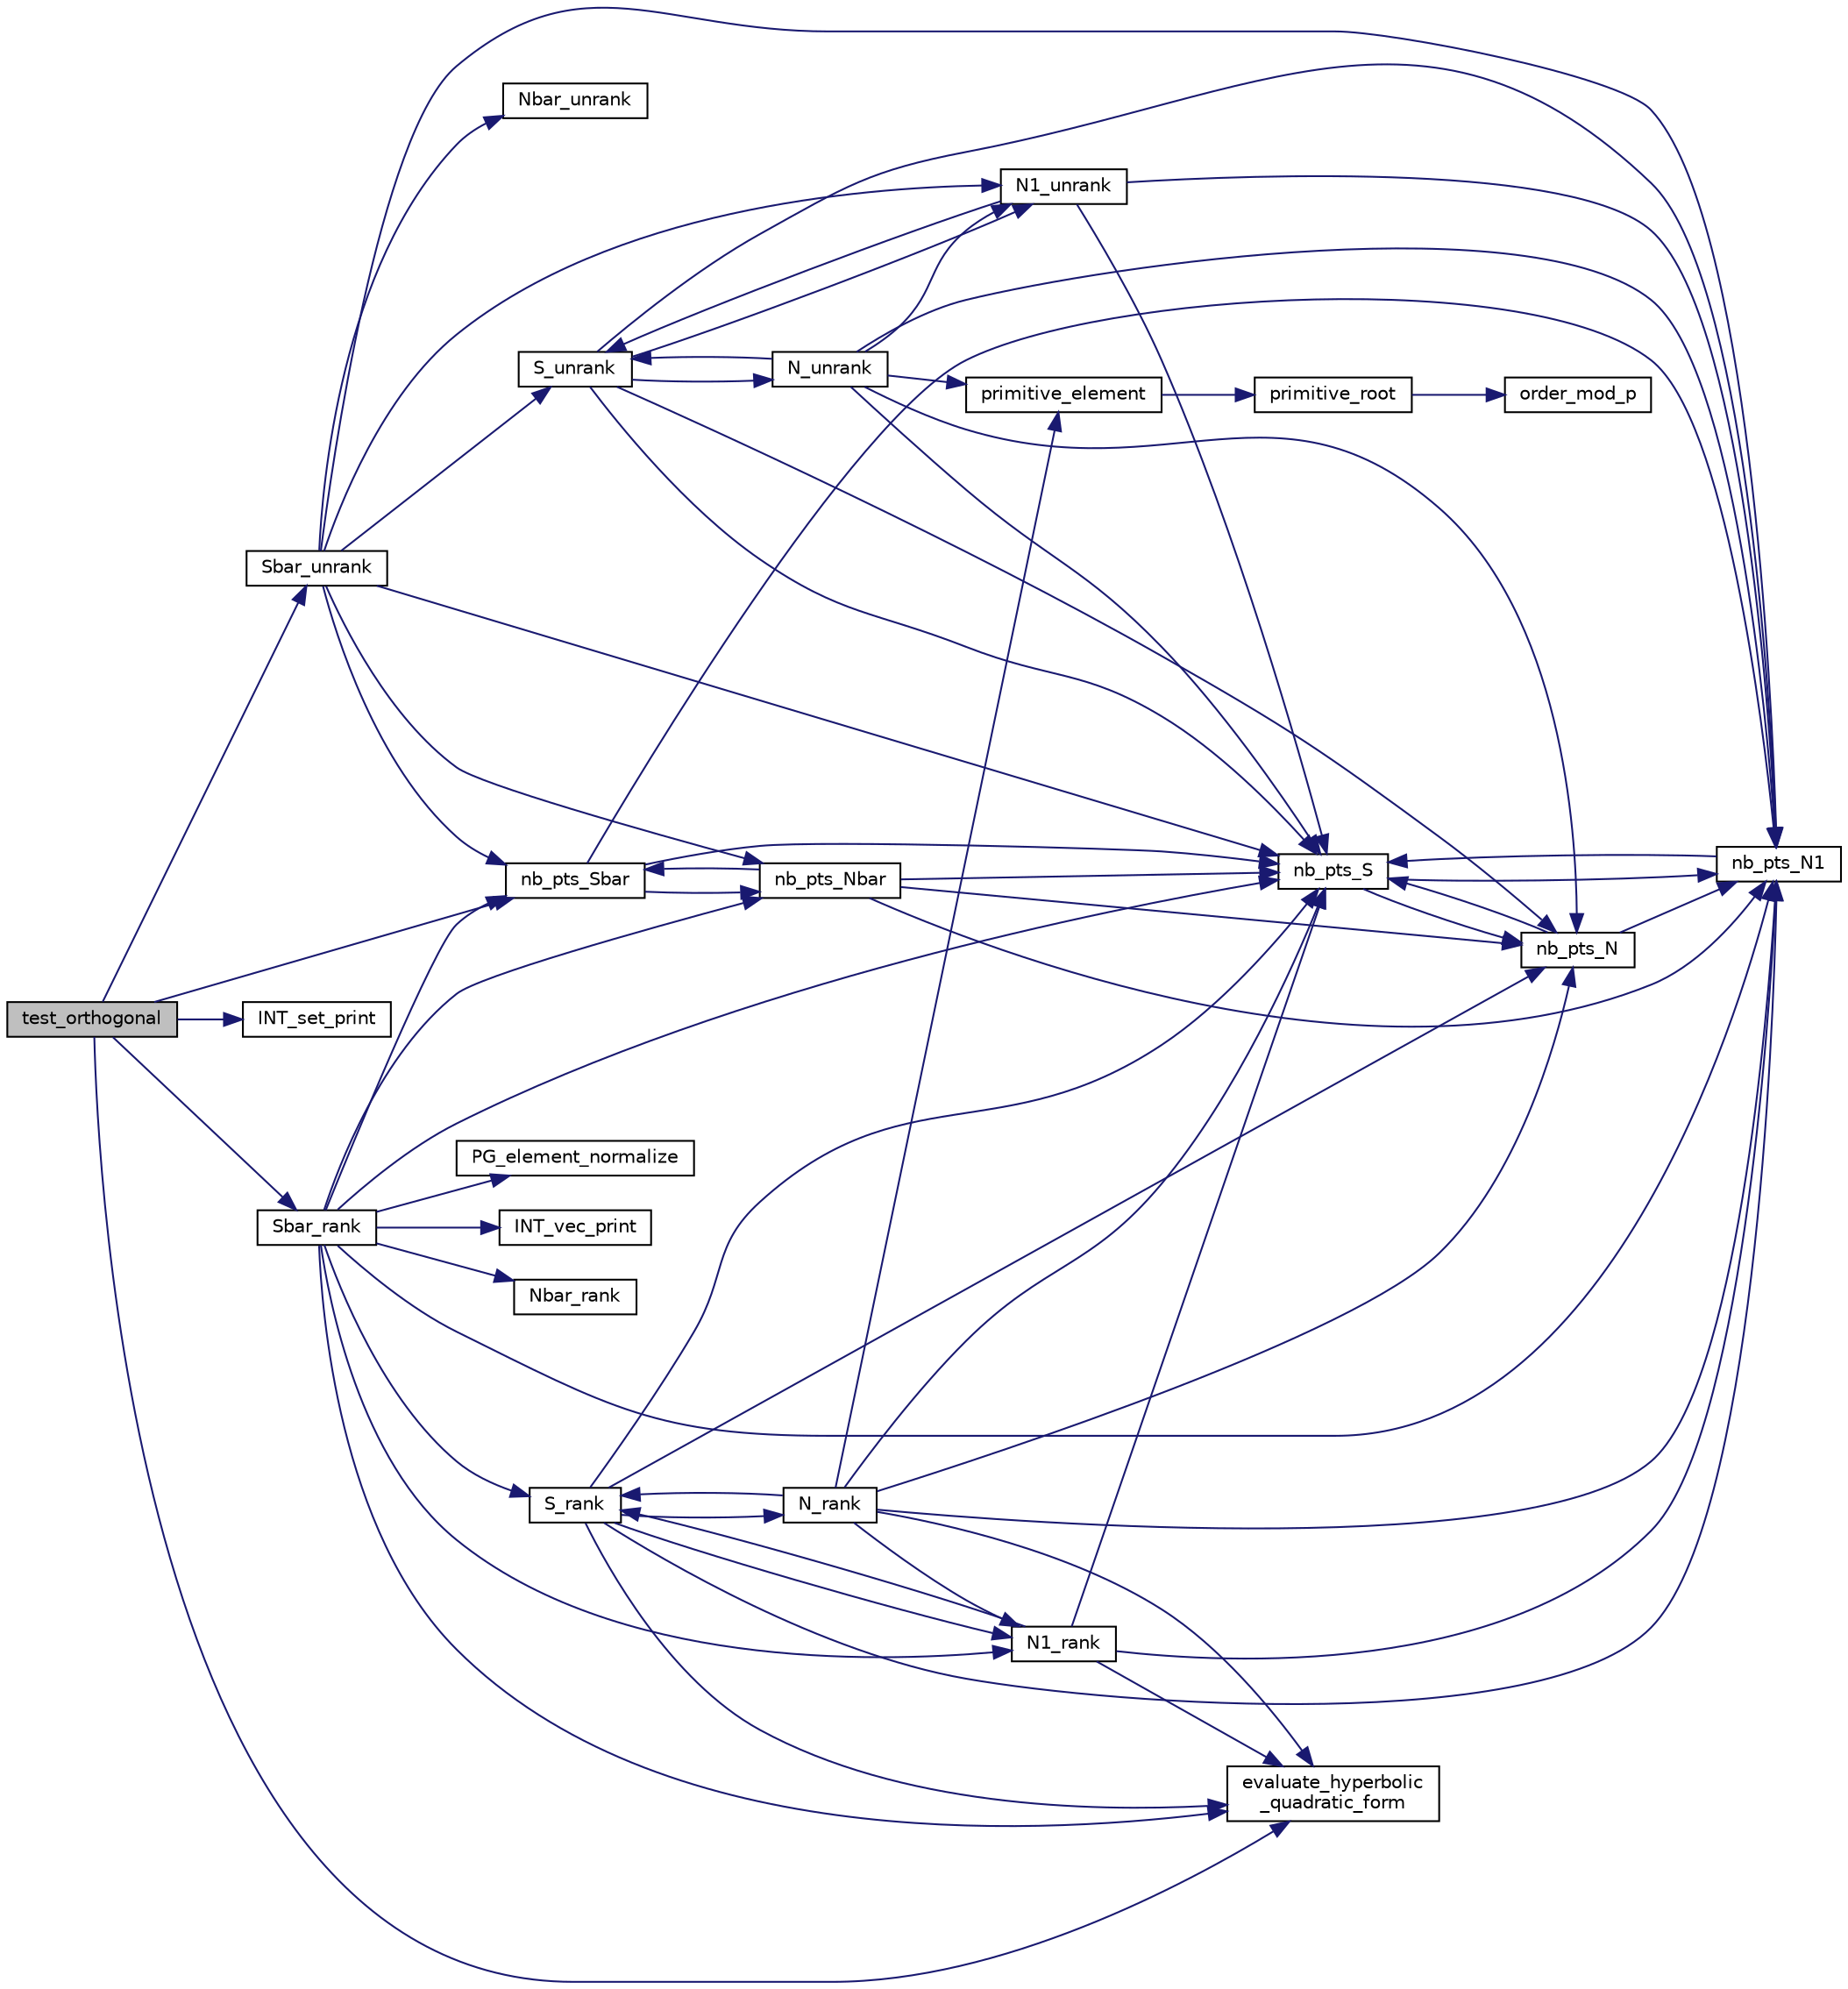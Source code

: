 digraph "test_orthogonal"
{
  edge [fontname="Helvetica",fontsize="10",labelfontname="Helvetica",labelfontsize="10"];
  node [fontname="Helvetica",fontsize="10",shape=record];
  rankdir="LR";
  Node21986 [label="test_orthogonal",height=0.2,width=0.4,color="black", fillcolor="grey75", style="filled", fontcolor="black"];
  Node21986 -> Node21987 [color="midnightblue",fontsize="10",style="solid",fontname="Helvetica"];
  Node21987 [label="nb_pts_Sbar",height=0.2,width=0.4,color="black", fillcolor="white", style="filled",URL="$db/da0/lib_2foundations_2geometry_2orthogonal__points_8_c.html#a986dda26505c9934c771578b084f67cc"];
  Node21987 -> Node21988 [color="midnightblue",fontsize="10",style="solid",fontname="Helvetica"];
  Node21988 [label="nb_pts_S",height=0.2,width=0.4,color="black", fillcolor="white", style="filled",URL="$db/da0/lib_2foundations_2geometry_2orthogonal__points_8_c.html#a9bc3dec6e722644d182738102c3e04f3"];
  Node21988 -> Node21989 [color="midnightblue",fontsize="10",style="solid",fontname="Helvetica"];
  Node21989 [label="nb_pts_N",height=0.2,width=0.4,color="black", fillcolor="white", style="filled",URL="$db/da0/lib_2foundations_2geometry_2orthogonal__points_8_c.html#a93e16898c27b1d1c0a6405a7b0615ba6"];
  Node21989 -> Node21988 [color="midnightblue",fontsize="10",style="solid",fontname="Helvetica"];
  Node21989 -> Node21990 [color="midnightblue",fontsize="10",style="solid",fontname="Helvetica"];
  Node21990 [label="nb_pts_N1",height=0.2,width=0.4,color="black", fillcolor="white", style="filled",URL="$db/da0/lib_2foundations_2geometry_2orthogonal__points_8_c.html#ae0f2e1c76523db67b4ec9629ccc35bc6"];
  Node21990 -> Node21988 [color="midnightblue",fontsize="10",style="solid",fontname="Helvetica"];
  Node21988 -> Node21990 [color="midnightblue",fontsize="10",style="solid",fontname="Helvetica"];
  Node21987 -> Node21991 [color="midnightblue",fontsize="10",style="solid",fontname="Helvetica"];
  Node21991 [label="nb_pts_Nbar",height=0.2,width=0.4,color="black", fillcolor="white", style="filled",URL="$db/da0/lib_2foundations_2geometry_2orthogonal__points_8_c.html#a51b4684a176c6841fd3cd6c34c684c2c"];
  Node21991 -> Node21987 [color="midnightblue",fontsize="10",style="solid",fontname="Helvetica"];
  Node21991 -> Node21989 [color="midnightblue",fontsize="10",style="solid",fontname="Helvetica"];
  Node21991 -> Node21988 [color="midnightblue",fontsize="10",style="solid",fontname="Helvetica"];
  Node21991 -> Node21990 [color="midnightblue",fontsize="10",style="solid",fontname="Helvetica"];
  Node21987 -> Node21990 [color="midnightblue",fontsize="10",style="solid",fontname="Helvetica"];
  Node21986 -> Node21992 [color="midnightblue",fontsize="10",style="solid",fontname="Helvetica"];
  Node21992 [label="Sbar_unrank",height=0.2,width=0.4,color="black", fillcolor="white", style="filled",URL="$db/da0/lib_2foundations_2geometry_2orthogonal__points_8_c.html#a65d9b9ccfff12dd92f4f4e8360701c98"];
  Node21992 -> Node21987 [color="midnightblue",fontsize="10",style="solid",fontname="Helvetica"];
  Node21992 -> Node21988 [color="midnightblue",fontsize="10",style="solid",fontname="Helvetica"];
  Node21992 -> Node21993 [color="midnightblue",fontsize="10",style="solid",fontname="Helvetica"];
  Node21993 [label="S_unrank",height=0.2,width=0.4,color="black", fillcolor="white", style="filled",URL="$db/da0/lib_2foundations_2geometry_2orthogonal__points_8_c.html#a18964a35af25f1b4a85f4eaeb1543d92"];
  Node21993 -> Node21988 [color="midnightblue",fontsize="10",style="solid",fontname="Helvetica"];
  Node21993 -> Node21989 [color="midnightblue",fontsize="10",style="solid",fontname="Helvetica"];
  Node21993 -> Node21990 [color="midnightblue",fontsize="10",style="solid",fontname="Helvetica"];
  Node21993 -> Node21994 [color="midnightblue",fontsize="10",style="solid",fontname="Helvetica"];
  Node21994 [label="N_unrank",height=0.2,width=0.4,color="black", fillcolor="white", style="filled",URL="$db/da0/lib_2foundations_2geometry_2orthogonal__points_8_c.html#ab79724bd19da3bc1b383550113f9d7aa"];
  Node21994 -> Node21988 [color="midnightblue",fontsize="10",style="solid",fontname="Helvetica"];
  Node21994 -> Node21989 [color="midnightblue",fontsize="10",style="solid",fontname="Helvetica"];
  Node21994 -> Node21993 [color="midnightblue",fontsize="10",style="solid",fontname="Helvetica"];
  Node21994 -> Node21990 [color="midnightblue",fontsize="10",style="solid",fontname="Helvetica"];
  Node21994 -> Node21995 [color="midnightblue",fontsize="10",style="solid",fontname="Helvetica"];
  Node21995 [label="N1_unrank",height=0.2,width=0.4,color="black", fillcolor="white", style="filled",URL="$db/da0/lib_2foundations_2geometry_2orthogonal__points_8_c.html#aa9427e27f7f207c1baff3a34cc5d78cf"];
  Node21995 -> Node21988 [color="midnightblue",fontsize="10",style="solid",fontname="Helvetica"];
  Node21995 -> Node21990 [color="midnightblue",fontsize="10",style="solid",fontname="Helvetica"];
  Node21995 -> Node21993 [color="midnightblue",fontsize="10",style="solid",fontname="Helvetica"];
  Node21994 -> Node21996 [color="midnightblue",fontsize="10",style="solid",fontname="Helvetica"];
  Node21996 [label="primitive_element",height=0.2,width=0.4,color="black", fillcolor="white", style="filled",URL="$db/da0/lib_2foundations_2geometry_2orthogonal__points_8_c.html#a97350390ec02c8cd9f54751708e28768"];
  Node21996 -> Node21997 [color="midnightblue",fontsize="10",style="solid",fontname="Helvetica"];
  Node21997 [label="primitive_root",height=0.2,width=0.4,color="black", fillcolor="white", style="filled",URL="$de/dc5/algebra__and__number__theory_8h.html#a0b6f7619d12ff2c4e60b852b820b0972"];
  Node21997 -> Node21998 [color="midnightblue",fontsize="10",style="solid",fontname="Helvetica"];
  Node21998 [label="order_mod_p",height=0.2,width=0.4,color="black", fillcolor="white", style="filled",URL="$df/dda/number__theory_8_c.html#aa38aa7e68ab81726a4462995135456b2"];
  Node21993 -> Node21995 [color="midnightblue",fontsize="10",style="solid",fontname="Helvetica"];
  Node21992 -> Node21991 [color="midnightblue",fontsize="10",style="solid",fontname="Helvetica"];
  Node21992 -> Node21990 [color="midnightblue",fontsize="10",style="solid",fontname="Helvetica"];
  Node21992 -> Node21999 [color="midnightblue",fontsize="10",style="solid",fontname="Helvetica"];
  Node21999 [label="Nbar_unrank",height=0.2,width=0.4,color="black", fillcolor="white", style="filled",URL="$db/da0/lib_2foundations_2geometry_2orthogonal__points_8_c.html#ad641d8fb061c898a2c18266e263fb278"];
  Node21992 -> Node21995 [color="midnightblue",fontsize="10",style="solid",fontname="Helvetica"];
  Node21986 -> Node22000 [color="midnightblue",fontsize="10",style="solid",fontname="Helvetica"];
  Node22000 [label="INT_set_print",height=0.2,width=0.4,color="black", fillcolor="white", style="filled",URL="$df/dbf/sajeeb_8_c.html#a97614645ec11df30e0e896367f91ffd9"];
  Node21986 -> Node22001 [color="midnightblue",fontsize="10",style="solid",fontname="Helvetica"];
  Node22001 [label="evaluate_hyperbolic\l_quadratic_form",height=0.2,width=0.4,color="black", fillcolor="white", style="filled",URL="$db/da0/lib_2foundations_2geometry_2orthogonal__points_8_c.html#a5f2c422dc24d5720e7a1b36a794ba65a"];
  Node21986 -> Node22002 [color="midnightblue",fontsize="10",style="solid",fontname="Helvetica"];
  Node22002 [label="Sbar_rank",height=0.2,width=0.4,color="black", fillcolor="white", style="filled",URL="$db/da0/lib_2foundations_2geometry_2orthogonal__points_8_c.html#a9f987613e1f3dd623ce4032443a5a4a3"];
  Node22002 -> Node22003 [color="midnightblue",fontsize="10",style="solid",fontname="Helvetica"];
  Node22003 [label="PG_element_normalize",height=0.2,width=0.4,color="black", fillcolor="white", style="filled",URL="$d4/d67/geometry_8h.html#a5a4c3c1158bad6bab0d786c616bd0996"];
  Node22002 -> Node22004 [color="midnightblue",fontsize="10",style="solid",fontname="Helvetica"];
  Node22004 [label="INT_vec_print",height=0.2,width=0.4,color="black", fillcolor="white", style="filled",URL="$df/dbf/sajeeb_8_c.html#a79a5901af0b47dd0d694109543c027fe"];
  Node22002 -> Node21987 [color="midnightblue",fontsize="10",style="solid",fontname="Helvetica"];
  Node22002 -> Node21988 [color="midnightblue",fontsize="10",style="solid",fontname="Helvetica"];
  Node22002 -> Node22005 [color="midnightblue",fontsize="10",style="solid",fontname="Helvetica"];
  Node22005 [label="S_rank",height=0.2,width=0.4,color="black", fillcolor="white", style="filled",URL="$db/da0/lib_2foundations_2geometry_2orthogonal__points_8_c.html#a3a31f4ab7622dfd1d56e995cee509faa"];
  Node22005 -> Node21988 [color="midnightblue",fontsize="10",style="solid",fontname="Helvetica"];
  Node22005 -> Node21989 [color="midnightblue",fontsize="10",style="solid",fontname="Helvetica"];
  Node22005 -> Node21990 [color="midnightblue",fontsize="10",style="solid",fontname="Helvetica"];
  Node22005 -> Node22006 [color="midnightblue",fontsize="10",style="solid",fontname="Helvetica"];
  Node22006 [label="N_rank",height=0.2,width=0.4,color="black", fillcolor="white", style="filled",URL="$db/da0/lib_2foundations_2geometry_2orthogonal__points_8_c.html#a750a27350273e325e879377a9ee17bbb"];
  Node22006 -> Node21988 [color="midnightblue",fontsize="10",style="solid",fontname="Helvetica"];
  Node22006 -> Node21989 [color="midnightblue",fontsize="10",style="solid",fontname="Helvetica"];
  Node22006 -> Node22005 [color="midnightblue",fontsize="10",style="solid",fontname="Helvetica"];
  Node22006 -> Node22001 [color="midnightblue",fontsize="10",style="solid",fontname="Helvetica"];
  Node22006 -> Node21990 [color="midnightblue",fontsize="10",style="solid",fontname="Helvetica"];
  Node22006 -> Node21996 [color="midnightblue",fontsize="10",style="solid",fontname="Helvetica"];
  Node22006 -> Node22007 [color="midnightblue",fontsize="10",style="solid",fontname="Helvetica"];
  Node22007 [label="N1_rank",height=0.2,width=0.4,color="black", fillcolor="white", style="filled",URL="$db/da0/lib_2foundations_2geometry_2orthogonal__points_8_c.html#aeb5e4527dd73fce52439f30400b9946a"];
  Node22007 -> Node21988 [color="midnightblue",fontsize="10",style="solid",fontname="Helvetica"];
  Node22007 -> Node21990 [color="midnightblue",fontsize="10",style="solid",fontname="Helvetica"];
  Node22007 -> Node22005 [color="midnightblue",fontsize="10",style="solid",fontname="Helvetica"];
  Node22007 -> Node22001 [color="midnightblue",fontsize="10",style="solid",fontname="Helvetica"];
  Node22005 -> Node22001 [color="midnightblue",fontsize="10",style="solid",fontname="Helvetica"];
  Node22005 -> Node22007 [color="midnightblue",fontsize="10",style="solid",fontname="Helvetica"];
  Node22002 -> Node21991 [color="midnightblue",fontsize="10",style="solid",fontname="Helvetica"];
  Node22002 -> Node21990 [color="midnightblue",fontsize="10",style="solid",fontname="Helvetica"];
  Node22002 -> Node22008 [color="midnightblue",fontsize="10",style="solid",fontname="Helvetica"];
  Node22008 [label="Nbar_rank",height=0.2,width=0.4,color="black", fillcolor="white", style="filled",URL="$db/da0/lib_2foundations_2geometry_2orthogonal__points_8_c.html#ab1a27ed33557b959a5f02d2a4b81857a"];
  Node22002 -> Node22001 [color="midnightblue",fontsize="10",style="solid",fontname="Helvetica"];
  Node22002 -> Node22007 [color="midnightblue",fontsize="10",style="solid",fontname="Helvetica"];
}
